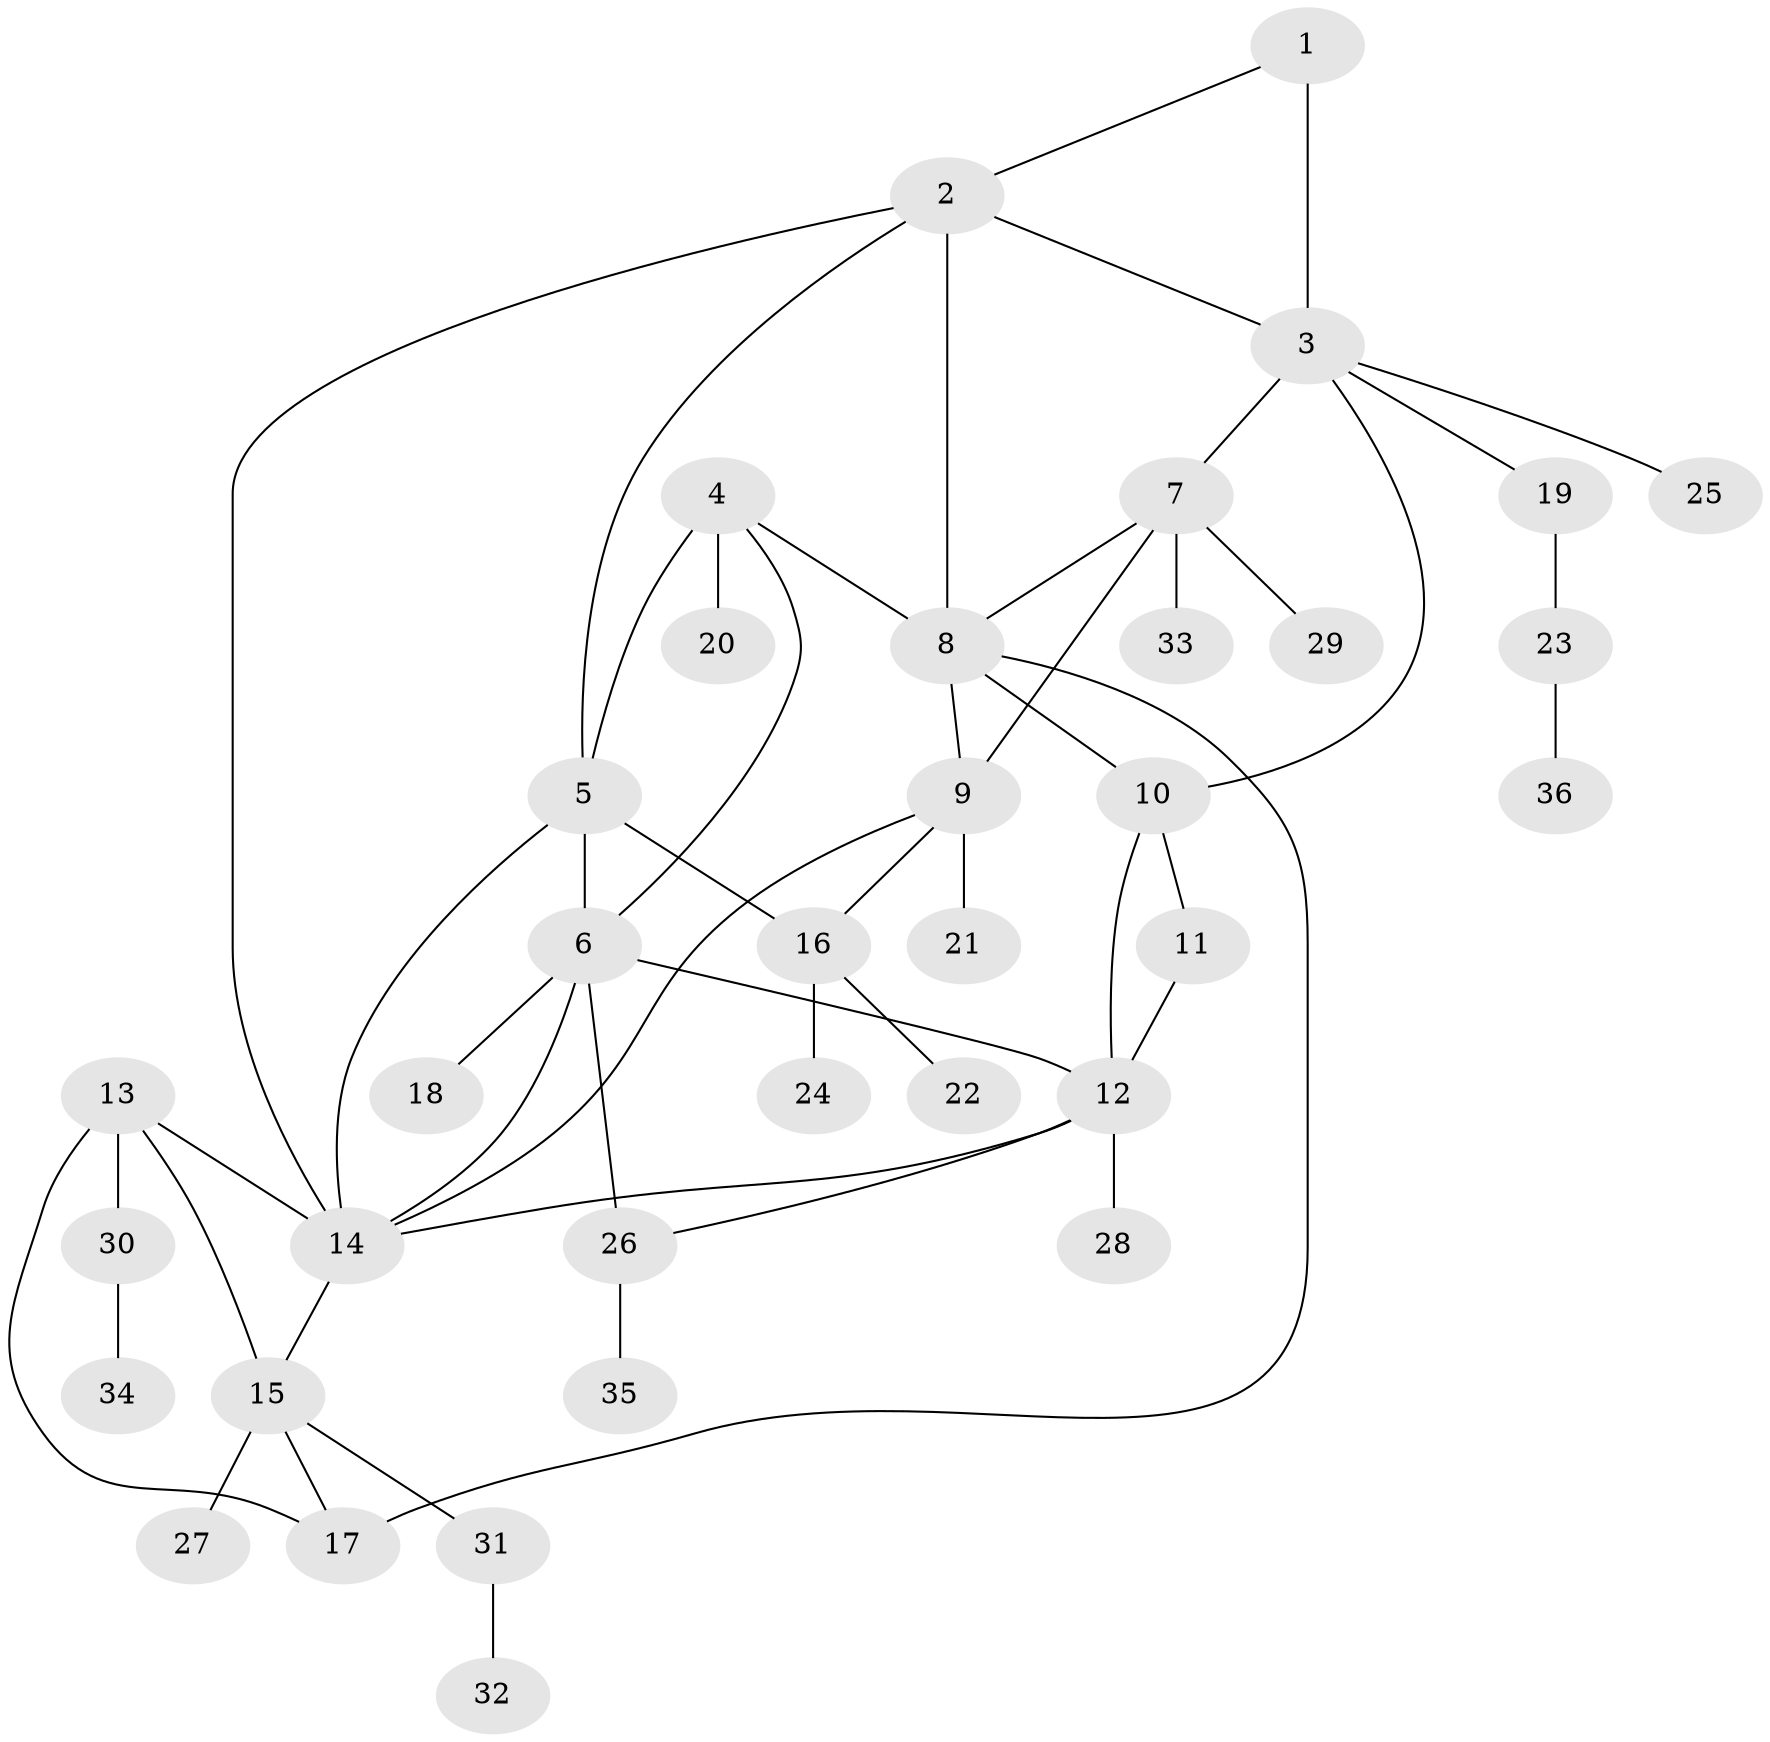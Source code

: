 // original degree distribution, {5: 0.05555555555555555, 6: 0.05555555555555555, 9: 0.013888888888888888, 8: 0.041666666666666664, 3: 0.06944444444444445, 7: 0.027777777777777776, 4: 0.013888888888888888, 2: 0.19444444444444445, 1: 0.5277777777777778}
// Generated by graph-tools (version 1.1) at 2025/37/03/09/25 02:37:34]
// undirected, 36 vertices, 52 edges
graph export_dot {
graph [start="1"]
  node [color=gray90,style=filled];
  1;
  2;
  3;
  4;
  5;
  6;
  7;
  8;
  9;
  10;
  11;
  12;
  13;
  14;
  15;
  16;
  17;
  18;
  19;
  20;
  21;
  22;
  23;
  24;
  25;
  26;
  27;
  28;
  29;
  30;
  31;
  32;
  33;
  34;
  35;
  36;
  1 -- 2 [weight=1.0];
  1 -- 3 [weight=3.0];
  2 -- 3 [weight=1.0];
  2 -- 5 [weight=1.0];
  2 -- 8 [weight=1.0];
  2 -- 14 [weight=1.0];
  3 -- 7 [weight=1.0];
  3 -- 10 [weight=1.0];
  3 -- 19 [weight=1.0];
  3 -- 25 [weight=1.0];
  4 -- 5 [weight=1.0];
  4 -- 6 [weight=1.0];
  4 -- 8 [weight=1.0];
  4 -- 20 [weight=2.0];
  5 -- 6 [weight=1.0];
  5 -- 14 [weight=1.0];
  5 -- 16 [weight=1.0];
  6 -- 12 [weight=1.0];
  6 -- 14 [weight=1.0];
  6 -- 18 [weight=1.0];
  6 -- 26 [weight=3.0];
  7 -- 8 [weight=1.0];
  7 -- 9 [weight=1.0];
  7 -- 29 [weight=1.0];
  7 -- 33 [weight=1.0];
  8 -- 9 [weight=1.0];
  8 -- 10 [weight=1.0];
  8 -- 17 [weight=2.0];
  9 -- 14 [weight=1.0];
  9 -- 16 [weight=1.0];
  9 -- 21 [weight=3.0];
  10 -- 11 [weight=1.0];
  10 -- 12 [weight=1.0];
  11 -- 12 [weight=1.0];
  12 -- 14 [weight=1.0];
  12 -- 26 [weight=1.0];
  12 -- 28 [weight=1.0];
  13 -- 14 [weight=1.0];
  13 -- 15 [weight=3.0];
  13 -- 17 [weight=1.0];
  13 -- 30 [weight=1.0];
  14 -- 15 [weight=1.0];
  15 -- 17 [weight=1.0];
  15 -- 27 [weight=1.0];
  15 -- 31 [weight=1.0];
  16 -- 22 [weight=1.0];
  16 -- 24 [weight=1.0];
  19 -- 23 [weight=1.0];
  23 -- 36 [weight=1.0];
  26 -- 35 [weight=1.0];
  30 -- 34 [weight=1.0];
  31 -- 32 [weight=1.0];
}
